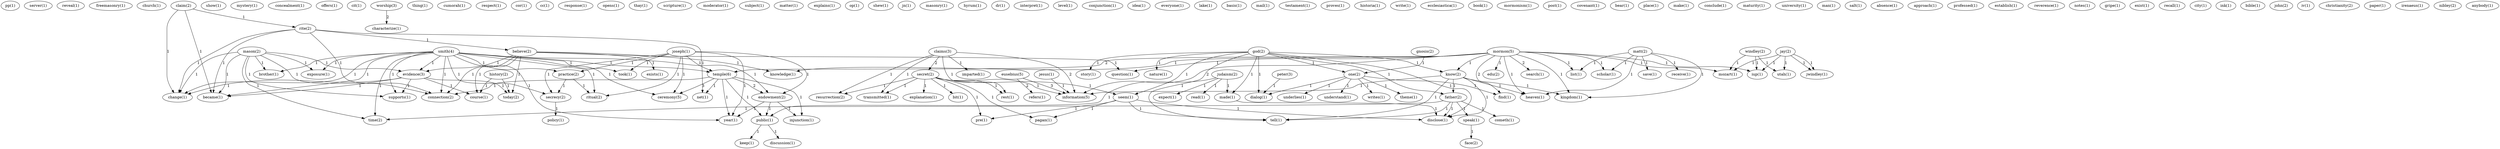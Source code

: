 digraph G {
  pp [ label="pp(1)" ];
  server [ label="server(1)" ];
  reveal [ label="reveal(1)" ];
  freemasonry [ label="freemasonry(1)" ];
  church [ label="church(1)" ];
  claim [ label="claim(2)" ];
  rite [ label="rite(2)" ];
  change [ label="change(1)" ];
  became [ label="became(1)" ];
  show [ label="show(1)" ];
  claims [ label="claims(3)" ];
  secret [ label="secret(2)" ];
  imparted [ label="imparted(1)" ];
  transmitted [ label="transmitted(1)" ];
  rest [ label="rest(1)" ];
  resurrection [ label="resurrection(2)" ];
  information [ label="information(5)" ];
  mystery [ label="mystery(1)" ];
  believe [ label="believe(2)" ];
  net [ label="net(1)" ];
  connection [ label="connection(2)" ];
  concealment [ label="concealment(1)" ];
  offers [ label="offers(1)" ];
  cit [ label="cit(1)" ];
  worship [ label="worship(3)" ];
  characterize [ label="characterize(1)" ];
  explanation [ label="explanation(1)" ];
  bit [ label="bit(1)" ];
  seem [ label="seem(1)" ];
  pagan [ label="pagan(1)" ];
  pre [ label="pre(1)" ];
  thing [ label="thing(1)" ];
  cumorah [ label="cumorah(1)" ];
  respect [ label="respect(1)" ];
  cor [ label="cor(1)" ];
  cc [ label="cc(1)" ];
  response [ label="response(1)" ];
  opens [ label="opens(1)" ];
  exists [ label="exists(1)" ];
  knowledge [ label="knowledge(1)" ];
  evidence [ label="evidence(3)" ];
  course [ label="course(1)" ];
  today [ label="today(2)" ];
  question [ label="question(1)" ];
  thay [ label="thay(1)" ];
  joseph [ label="joseph(1)" ];
  practice [ label="practice(2)" ];
  temple [ label="temple(6)" ];
  endowment [ label="endowment(2)" ];
  secrecy [ label="secrecy(2)" ];
  ritual [ label="ritual(2)" ];
  took [ label="took(1)" ];
  year [ label="year(1)" ];
  ceremony [ label="ceremony(5)" ];
  god [ label="god(2)" ];
  nature [ label="nature(1)" ];
  made [ label="made(1)" ];
  know [ label="know(2)" ];
  father [ label="father(2)" ];
  story [ label="story(1)" ];
  tell [ label="tell(1)" ];
  one [ label="one(2)" ];
  disclose [ label="disclose(1)" ];
  dialog [ label="dialog(1)" ];
  scripture [ label="scripture(1)" ];
  mormon [ label="mormon(5)" ];
  iup [ label="iup(1)" ];
  edu [ label="edu(2)" ];
  scholar [ label="scholar(1)" ];
  kingdom [ label="kingdom(1)" ];
  search [ label="search(1)" ];
  heaven [ label="heaven(1)" ];
  mozart [ label="mozart(1)" ];
  find [ label="find(1)" ];
  list [ label="list(1)" ];
  moderator [ label="moderator(1)" ];
  subject [ label="subject(1)" ];
  matter [ label="matter(1)" ];
  mason [ label="mason(2)" ];
  exposure [ label="exposure(1)" ];
  brother [ label="brother(1)" ];
  time [ label="time(2)" ];
  supports [ label="supports(1)" ];
  explains [ label="explains(1)" ];
  jay [ label="jay(2)" ];
  utah [ label="utah(1)" ];
  jwindley [ label="jwindley(1)" ];
  jwindley [ label="jwindley(1)" ];
  op [ label="op(1)" ];
  shew [ label="shew(1)" ];
  judaism [ label="judaism(2)" ];
  expect [ label="expect(1)" ];
  public [ label="public(1)" ];
  read [ label="read(1)" ];
  gnosis [ label="gnosis(2)" ];
  jn [ label="jn(1)" ];
  smith [ label="smith(4)" ];
  masonry [ label="masonry(1)" ];
  hyrum [ label="hyrum(1)" ];
  speak [ label="speak(1)" ];
  cometh [ label="cometh(1)" ];
  dr [ label="dr(1)" ];
  interpret [ label="interpret(1)" ];
  level [ label="level(1)" ];
  conjunction [ label="conjunction(1)" ];
  windley [ label="windley(2)" ];
  idea [ label="idea(1)" ];
  everyone [ label="everyone(1)" ];
  lake [ label="lake(1)" ];
  basis [ label="basis(1)" ];
  mail [ label="mail(1)" ];
  injunction [ label="injunction(1)" ];
  testament [ label="testament(1)" ];
  matt [ label="matt(2)" ];
  save [ label="save(1)" ];
  receive [ label="receive(1)" ];
  proves [ label="proves(1)" ];
  policy [ label="policy(1)" ];
  face [ label="face(2)" ];
  historia [ label="historia(1)" ];
  write [ label="write(1)" ];
  ecclesiastica [ label="ecclesiastica(1)" ];
  history [ label="history(2)" ];
  book [ label="book(1)" ];
  mormonism [ label="mormonism(1)" ];
  post [ label="post(1)" ];
  covenant [ label="covenant(1)" ];
  bear [ label="bear(1)" ];
  place [ label="place(1)" ];
  make [ label="make(1)" ];
  conclude [ label="conclude(1)" ];
  maturity [ label="maturity(1)" ];
  university [ label="university(1)" ];
  man [ label="man(1)" ];
  salt [ label="salt(1)" ];
  absence [ label="absence(1)" ];
  approach [ label="approach(1)" ];
  discussion [ label="discussion(1)" ];
  keep [ label="keep(1)" ];
  professed [ label="professed(1)" ];
  establish [ label="establish(1)" ];
  reverence [ label="reverence(1)" ];
  notes [ label="notes(1)" ];
  gripe [ label="gripe(1)" ];
  eusebius [ label="eusebius(5)" ];
  refers [ label="refers(1)" ];
  exist [ label="exist(1)" ];
  recall [ label="recall(1)" ];
  jesus [ label="jesus(1)" ];
  understand [ label="understand(1)" ];
  writes [ label="writes(1)" ];
  theme [ label="theme(1)" ];
  underlies [ label="underlies(1)" ];
  city [ label="city(1)" ];
  jesus [ label="jesus(1)" ];
  ink [ label="ink(1)" ];
  bible [ label="bible(1)" ];
  peter [ label="peter(3)" ];
  john [ label="john(2)" ];
  iv [ label="iv(1)" ];
  christianity [ label="christianity(2)" ];
  paper [ label="paper(1)" ];
  irenaeus [ label="irenaeus(1)" ];
  nibley [ label="nibley(2)" ];
  anybody [ label="anybody(1)" ];
  claim -> rite [ label="1" ];
  claim -> change [ label="1" ];
  claim -> became [ label="1" ];
  claims -> secret [ label="2" ];
  claims -> imparted [ label="1" ];
  claims -> transmitted [ label="1" ];
  claims -> rest [ label="1" ];
  claims -> resurrection [ label="1" ];
  claims -> information [ label="2" ];
  rite -> believe [ label="1" ];
  rite -> net [ label="1" ];
  rite -> change [ label="1" ];
  rite -> became [ label="1" ];
  rite -> connection [ label="1" ];
  worship -> characterize [ label="2" ];
  secret -> transmitted [ label="1" ];
  secret -> explanation [ label="1" ];
  secret -> bit [ label="1" ];
  secret -> seem [ label="1" ];
  secret -> pagan [ label="1" ];
  secret -> pre [ label="1" ];
  secret -> rest [ label="1" ];
  secret -> resurrection [ label="1" ];
  secret -> information [ label="1" ];
  believe -> exists [ label="1" ];
  believe -> knowledge [ label="1" ];
  believe -> evidence [ label="1" ];
  believe -> course [ label="1" ];
  believe -> today [ label="1" ];
  believe -> connection [ label="1" ];
  believe -> question [ label="1" ];
  joseph -> practice [ label="1" ];
  joseph -> temple [ label="1" ];
  joseph -> endowment [ label="1" ];
  joseph -> secrecy [ label="1" ];
  joseph -> ritual [ label="1" ];
  joseph -> took [ label="1" ];
  joseph -> year [ label="1" ];
  joseph -> ceremony [ label="1" ];
  god -> nature [ label="1" ];
  god -> made [ label="1" ];
  god -> know [ label="1" ];
  god -> father [ label="1" ];
  god -> seem [ label="1" ];
  god -> story [ label="1" ];
  god -> tell [ label="1" ];
  god -> one [ label="1" ];
  god -> disclose [ label="1" ];
  god -> dialog [ label="1" ];
  mormon -> knowledge [ label="1" ];
  mormon -> know [ label="1" ];
  mormon -> iup [ label="1" ];
  mormon -> temple [ label="2" ];
  mormon -> edu [ label="1" ];
  mormon -> scholar [ label="1" ];
  mormon -> kingdom [ label="1" ];
  mormon -> search [ label="2" ];
  mormon -> heaven [ label="1" ];
  mormon -> information [ label="2" ];
  mormon -> mozart [ label="1" ];
  mormon -> question [ label="1" ];
  mormon -> find [ label="2" ];
  mormon -> list [ label="1" ];
  mason -> evidence [ label="1" ];
  mason -> change [ label="1" ];
  mason -> became [ label="1" ];
  mason -> exposure [ label="1" ];
  mason -> brother [ label="1" ];
  mason -> connection [ label="1" ];
  mason -> time [ label="1" ];
  mason -> supports [ label="1" ];
  jay -> iup [ label="1" ];
  jay -> utah [ label="1" ];
  jay -> jwindley [ label="1" ];
  jay -> jwindley [ label="1" ];
  jay -> mozart [ label="1" ];
  judaism -> made [ label="1" ];
  judaism -> expect [ label="1" ];
  judaism -> public [ label="1" ];
  judaism -> read [ label="1" ];
  gnosis -> one [ label="1" ];
  made -> disclose [ label="1" ];
  smith -> practice [ label="1" ];
  smith -> temple [ label="1" ];
  smith -> endowment [ label="1" ];
  smith -> evidence [ label="1" ];
  smith -> secrecy [ label="1" ];
  smith -> ritual [ label="1" ];
  smith -> took [ label="1" ];
  smith -> change [ label="1" ];
  smith -> became [ label="1" ];
  smith -> exposure [ label="1" ];
  smith -> brother [ label="1" ];
  smith -> connection [ label="1" ];
  smith -> year [ label="1" ];
  smith -> time [ label="1" ];
  smith -> ceremony [ label="1" ];
  smith -> supports [ label="1" ];
  practice -> secrecy [ label="1" ];
  practice -> ritual [ label="1" ];
  know -> father [ label="1" ];
  know -> tell [ label="1" ];
  know -> kingdom [ label="1" ];
  know -> heaven [ label="1" ];
  know -> information [ label="1" ];
  know -> disclose [ label="1" ];
  father -> speak [ label="1" ];
  father -> tell [ label="1" ];
  father -> cometh [ label="1" ];
  father -> disclose [ label="1" ];
  father -> time [ label="1" ];
  windley -> iup [ label="1" ];
  windley -> utah [ label="1" ];
  windley -> mozart [ label="1" ];
  temple -> endowment [ label="2" ];
  temple -> net [ label="1" ];
  temple -> public [ label="1" ];
  temple -> connection [ label="1" ];
  temple -> year [ label="1" ];
  temple -> injunction [ label="1" ];
  temple -> ceremony [ label="3" ];
  endowment -> public [ label="1" ];
  endowment -> year [ label="1" ];
  endowment -> injunction [ label="1" ];
  evidence -> change [ label="1" ];
  evidence -> course [ label="1" ];
  evidence -> became [ label="1" ];
  evidence -> today [ label="1" ];
  evidence -> supports [ label="1" ];
  matt -> save [ label="1" ];
  matt -> scholar [ label="1" ];
  matt -> kingdom [ label="1" ];
  matt -> heaven [ label="1" ];
  matt -> list [ label="1" ];
  matt -> receive [ label="1" ];
  secrecy -> policy [ label="1" ];
  speak -> face [ label="1" ];
  history -> course [ label="1" ];
  history -> today [ label="1" ];
  seem -> tell [ label="1" ];
  seem -> pagan [ label="1" ];
  seem -> pre [ label="1" ];
  seem -> disclose [ label="1" ];
  public -> discussion [ label="1" ];
  public -> keep [ label="1" ];
  eusebius -> information [ label="3" ];
  eusebius -> refers [ label="2" ];
  jesus -> information [ label="1" ];
  one -> understand [ label="1" ];
  one -> writes [ label="1" ];
  one -> find [ label="1" ];
  one -> theme [ label="1" ];
  one -> underlies [ label="1" ];
  one -> dialog [ label="1" ];
  peter -> dialog [ label="1" ];
}
